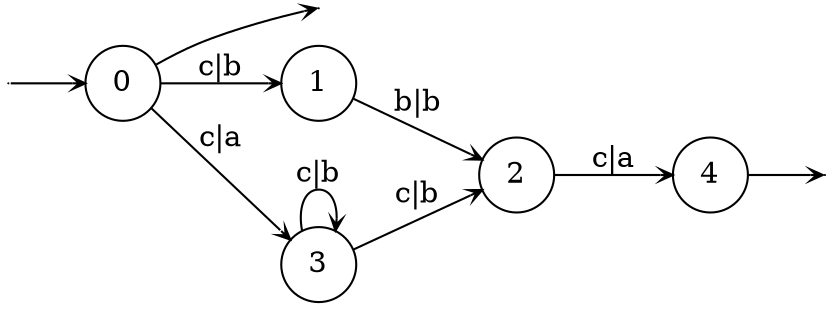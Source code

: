 digraph
{
  vcsn_context = "lat<letterset<char_letters(abc)>, letterset<char_letters(abc)>>, b"
  rankdir = LR
  edge [arrowhead = vee, arrowsize = .6]
  {
    node [shape = point, width = 0]
    I0
    F0
    F4
  }
  {
    node [shape = circle, style = rounded, width = 0.5]
    0
    1
    2
    3
    4
  }
  I0 -> 0
  0 -> F0
  0 -> 1 [label = "c|b"]
  0 -> 3 [label = "c|a"]
  1 -> 2 [label = "b|b"]
  2 -> 4 [label = "c|a"]
  3 -> 2 [label = "c|b"]
  3 -> 3 [label = "c|b"]
  4 -> F4
}

